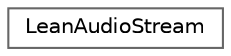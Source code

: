 digraph "Graphical Class Hierarchy"
{
 // LATEX_PDF_SIZE
  bgcolor="transparent";
  edge [fontname=Helvetica,fontsize=10,labelfontname=Helvetica,labelfontsize=10];
  node [fontname=Helvetica,fontsize=10,shape=box,height=0.2,width=0.4];
  rankdir="LR";
  Node0 [id="Node000000",label="LeanAudioStream",height=0.2,width=0.4,color="grey40", fillcolor="white", style="filled",URL="$class_lean_audio_stream.html",tooltip=" "];
}
